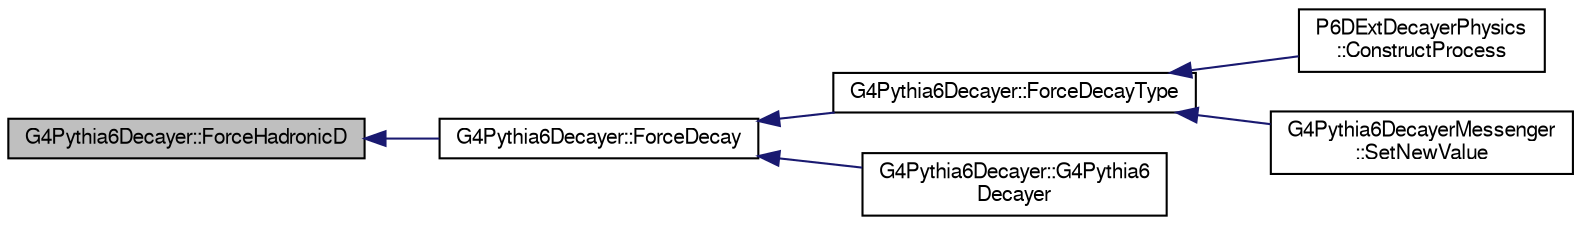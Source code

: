 digraph "G4Pythia6Decayer::ForceHadronicD"
{
  bgcolor="transparent";
  edge [fontname="FreeSans",fontsize="10",labelfontname="FreeSans",labelfontsize="10"];
  node [fontname="FreeSans",fontsize="10",shape=record];
  rankdir="LR";
  Node1 [label="G4Pythia6Decayer::ForceHadronicD",height=0.2,width=0.4,color="black", fillcolor="grey75", style="filled" fontcolor="black"];
  Node1 -> Node2 [dir="back",color="midnightblue",fontsize="10",style="solid",fontname="FreeSans"];
  Node2 [label="G4Pythia6Decayer::ForceDecay",height=0.2,width=0.4,color="black",URL="$d8/d46/classG4Pythia6Decayer.html#a275808d1bb8f7f3573a88607eb1797a9"];
  Node2 -> Node3 [dir="back",color="midnightblue",fontsize="10",style="solid",fontname="FreeSans"];
  Node3 [label="G4Pythia6Decayer::ForceDecayType",height=0.2,width=0.4,color="black",URL="$d8/d46/classG4Pythia6Decayer.html#a9e2c2eb2d96530707e459567d49cbc70"];
  Node3 -> Node4 [dir="back",color="midnightblue",fontsize="10",style="solid",fontname="FreeSans"];
  Node4 [label="P6DExtDecayerPhysics\l::ConstructProcess",height=0.2,width=0.4,color="black",URL="$db/d73/classP6DExtDecayerPhysics.html#a4f01f2ff0034668cfb45591372d8f1b4"];
  Node3 -> Node5 [dir="back",color="midnightblue",fontsize="10",style="solid",fontname="FreeSans"];
  Node5 [label="G4Pythia6DecayerMessenger\l::SetNewValue",height=0.2,width=0.4,color="black",URL="$d4/d06/classG4Pythia6DecayerMessenger.html#af4a400cb97ecc6dcd249759951290f63"];
  Node2 -> Node6 [dir="back",color="midnightblue",fontsize="10",style="solid",fontname="FreeSans"];
  Node6 [label="G4Pythia6Decayer::G4Pythia6\lDecayer",height=0.2,width=0.4,color="black",URL="$d8/d46/classG4Pythia6Decayer.html#a127f96a4b08c66c526d481757ea10aa0"];
}
